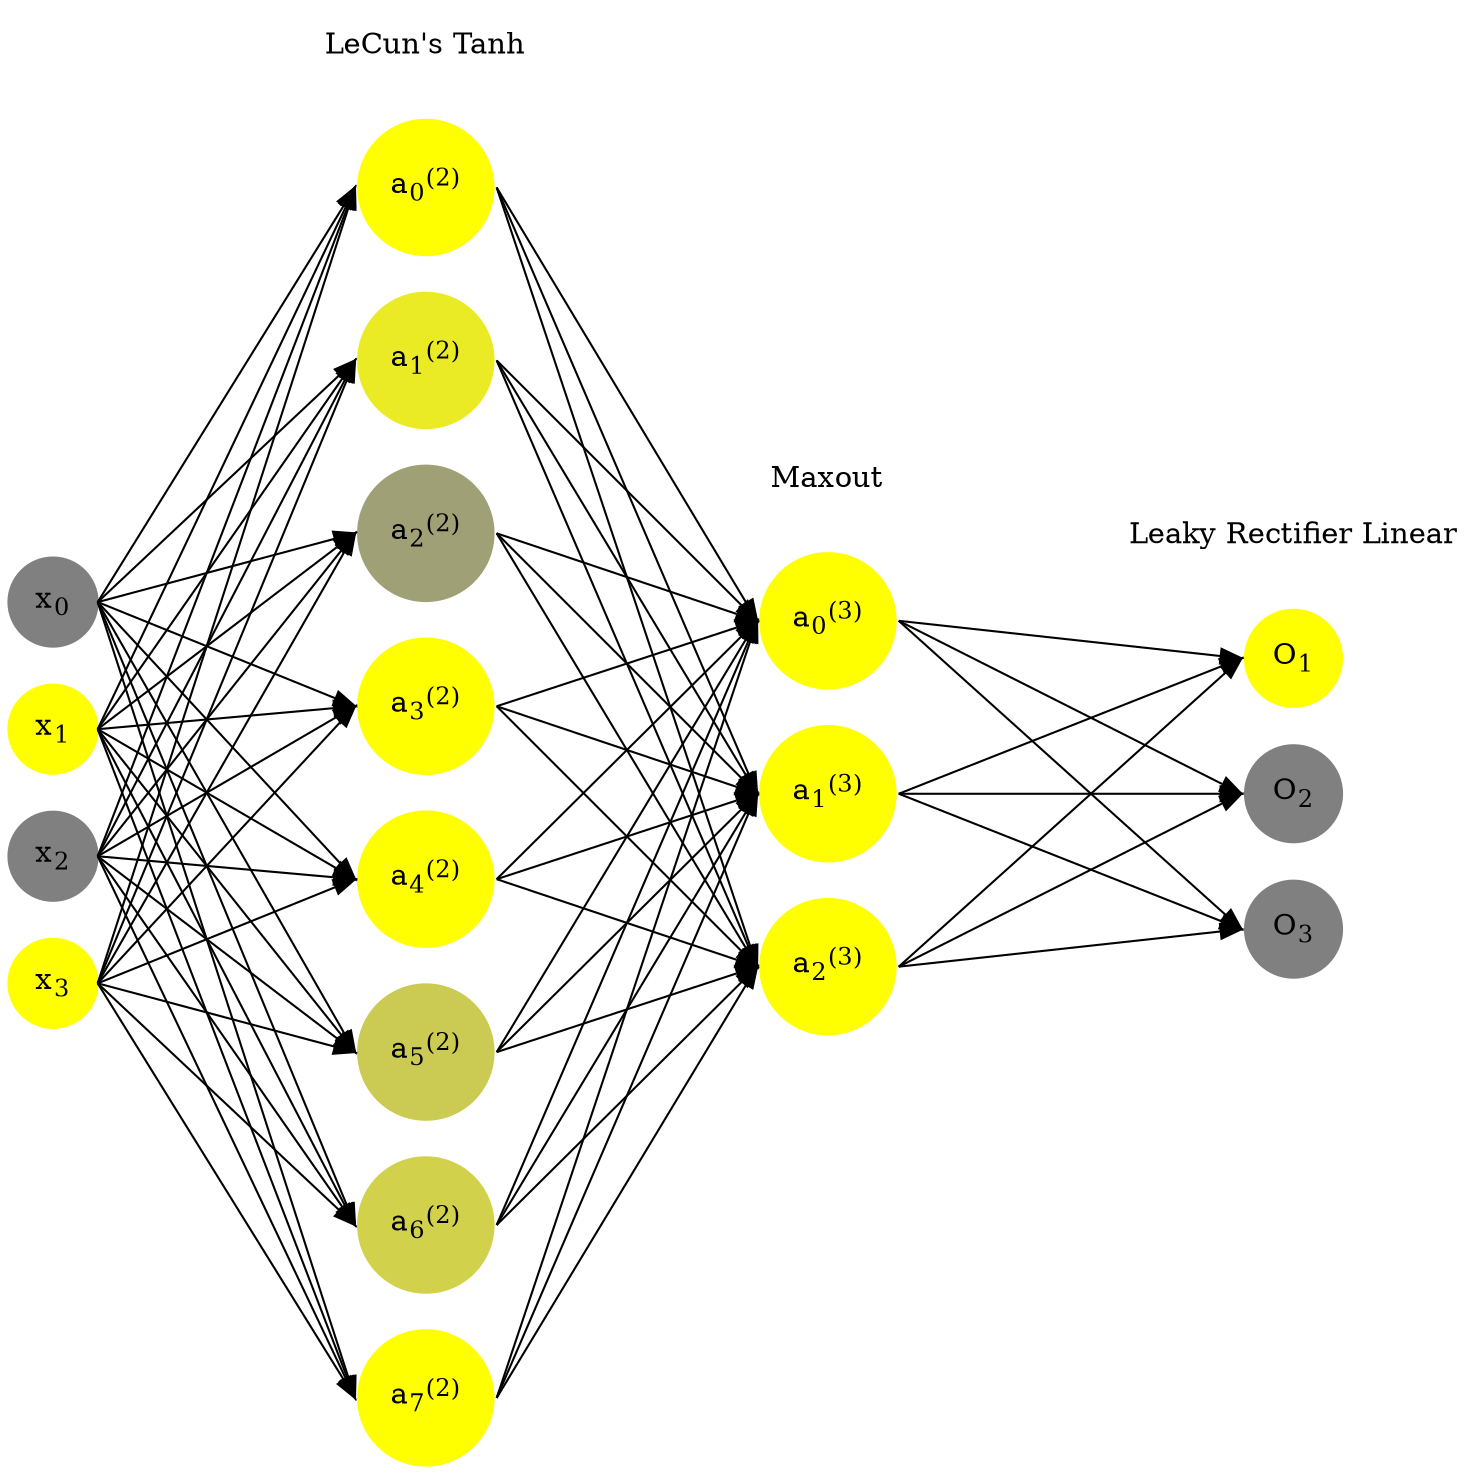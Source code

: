 digraph G {
	rankdir = LR;
	splines=false;
	edge[style=invis];
	ranksep= 1.4;
	{
	node [shape=circle, color="0.1667, 0.0, 0.5", style=filled, fillcolor="0.1667, 0.0, 0.5"];
	x0 [label=<x<sub>0</sub>>];
	}
	{
	node [shape=circle, color="0.1667, 1.0, 1.0", style=filled, fillcolor="0.1667, 1.0, 1.0"];
	x1 [label=<x<sub>1</sub>>];
	}
	{
	node [shape=circle, color="0.1667, 0.0, 0.5", style=filled, fillcolor="0.1667, 0.0, 0.5"];
	x2 [label=<x<sub>2</sub>>];
	}
	{
	node [shape=circle, color="0.1667, 1.0, 1.0", style=filled, fillcolor="0.1667, 1.0, 1.0"];
	x3 [label=<x<sub>3</sub>>];
	}
	{
	node [shape=circle, color="0.1667, 1.125106, 1.062553", style=filled, fillcolor="0.1667, 1.125106, 1.062553"];
	a02 [label=<a<sub>0</sub><sup>(2)</sup>>];
	}
	{
	node [shape=circle, color="0.1667, 0.841248, 0.920624", style=filled, fillcolor="0.1667, 0.841248, 0.920624"];
	a12 [label=<a<sub>1</sub><sup>(2)</sup>>];
	}
	{
	node [shape=circle, color="0.1667, 0.251010, 0.625505", style=filled, fillcolor="0.1667, 0.251010, 0.625505"];
	a22 [label=<a<sub>2</sub><sup>(2)</sup>>];
	}
	{
	node [shape=circle, color="0.1667, 1.397699, 1.198850", style=filled, fillcolor="0.1667, 1.397699, 1.198850"];
	a32 [label=<a<sub>3</sub><sup>(2)</sup>>];
	}
	{
	node [shape=circle, color="0.1667, 1.453985, 1.226992", style=filled, fillcolor="0.1667, 1.453985, 1.226992"];
	a42 [label=<a<sub>4</sub><sup>(2)</sup>>];
	}
	{
	node [shape=circle, color="0.1667, 0.587452, 0.793726", style=filled, fillcolor="0.1667, 0.587452, 0.793726"];
	a52 [label=<a<sub>5</sub><sup>(2)</sup>>];
	}
	{
	node [shape=circle, color="0.1667, 0.640301, 0.820150", style=filled, fillcolor="0.1667, 0.640301, 0.820150"];
	a62 [label=<a<sub>6</sub><sup>(2)</sup>>];
	}
	{
	node [shape=circle, color="0.1667, 1.450726, 1.225363", style=filled, fillcolor="0.1667, 1.450726, 1.225363"];
	a72 [label=<a<sub>7</sub><sup>(2)</sup>>];
	}
	{
	node [shape=circle, color="0.1667, 1.054150, 1.027075", style=filled, fillcolor="0.1667, 1.054150, 1.027075"];
	a03 [label=<a<sub>0</sub><sup>(3)</sup>>];
	}
	{
	node [shape=circle, color="0.1667, 1.054150, 1.027075", style=filled, fillcolor="0.1667, 1.054150, 1.027075"];
	a13 [label=<a<sub>1</sub><sup>(3)</sup>>];
	}
	{
	node [shape=circle, color="0.1667, 1.054150, 1.027075", style=filled, fillcolor="0.1667, 1.054150, 1.027075"];
	a23 [label=<a<sub>2</sub><sup>(3)</sup>>];
	}
	{
	node [shape=circle, color="0.1667, 1.0, 1.0", style=filled, fillcolor="0.1667, 1.0, 1.0"];
	O1 [label=<O<sub>1</sub>>];
	}
	{
	node [shape=circle, color="0.1667, 0.0, 0.5", style=filled, fillcolor="0.1667, 0.0, 0.5"];
	O2 [label=<O<sub>2</sub>>];
	}
	{
	node [shape=circle, color="0.1667, 0.0, 0.5", style=filled, fillcolor="0.1667, 0.0, 0.5"];
	O3 [label=<O<sub>3</sub>>];
	}
	{
	rank=same;
	x0->x1->x2->x3;
	}
	{
	rank=same;
	a02->a12->a22->a32->a42->a52->a62->a72;
	}
	{
	rank=same;
	a03->a13->a23;
	}
	{
	rank=same;
	O1->O2->O3;
	}
	l1 [shape=plaintext,label="LeCun's Tanh"];
	l1->a02;
	{rank=same; l1;a02};
	l2 [shape=plaintext,label="Maxout"];
	l2->a03;
	{rank=same; l2;a03};
	l3 [shape=plaintext,label="Leaky Rectifier Linear"];
	l3->O1;
	{rank=same; l3;O1};
edge[style=solid, tailport=e, headport=w];
	{x0;x1;x2;x3} -> {a02;a12;a22;a32;a42;a52;a62;a72};
	{a02;a12;a22;a32;a42;a52;a62;a72} -> {a03;a13;a23};
	{a03;a13;a23} -> {O1,O2,O3};
}